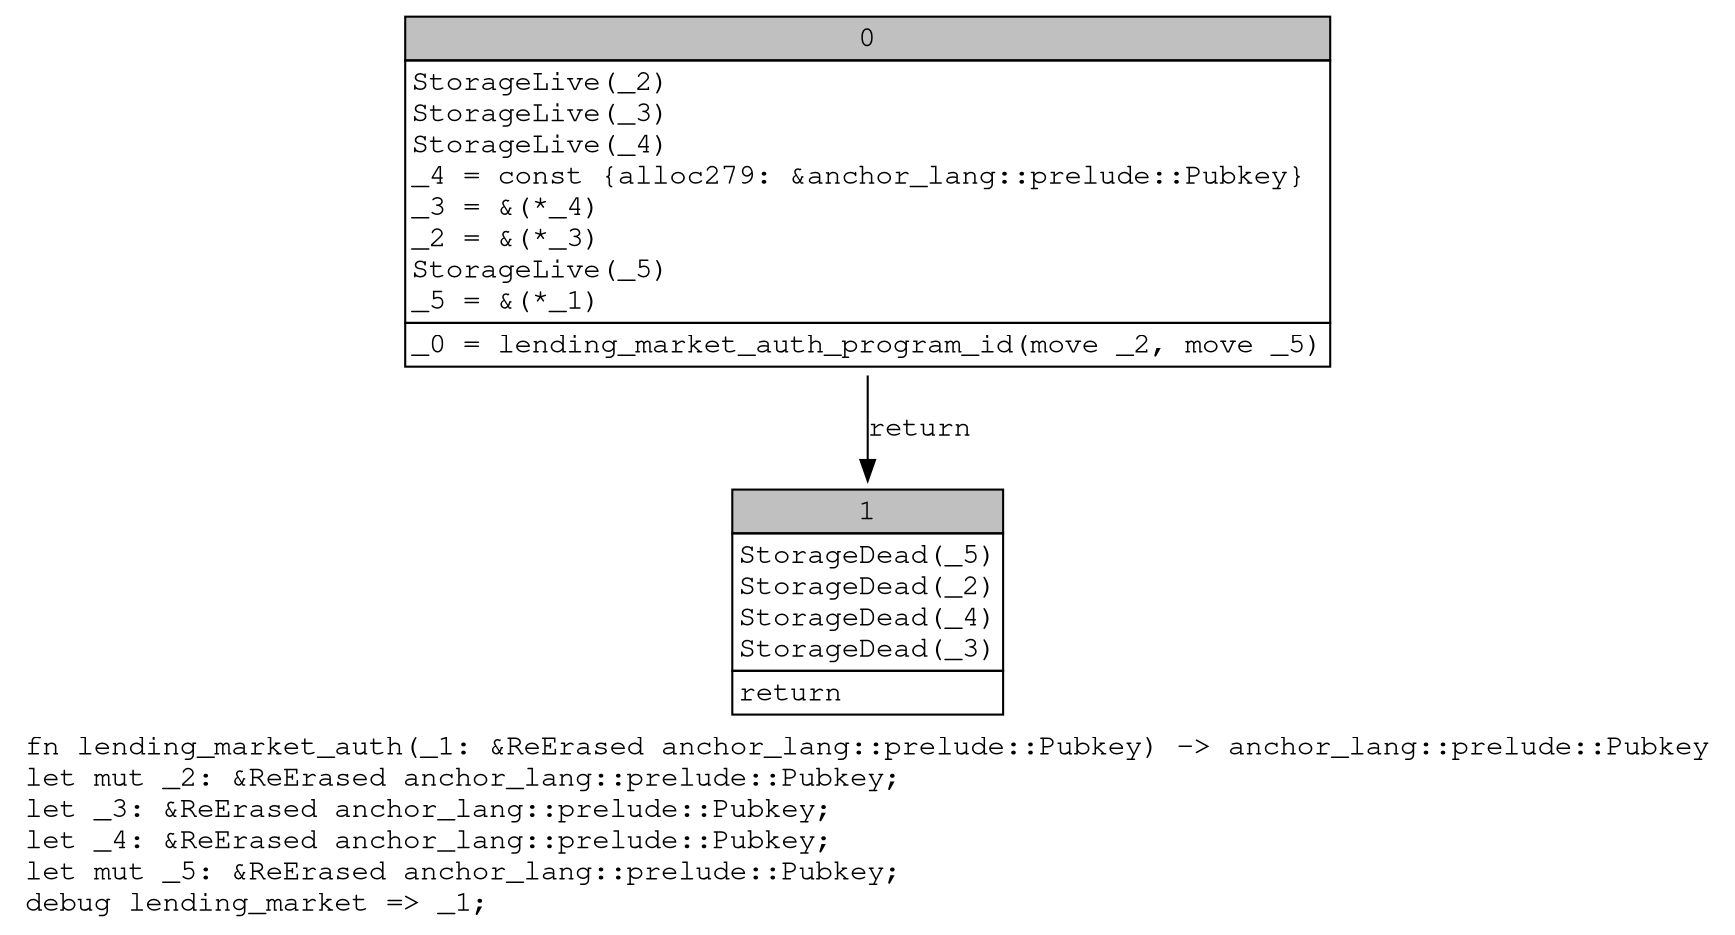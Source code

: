 digraph Mir_0_2765 {
    graph [fontname="Courier, monospace"];
    node [fontname="Courier, monospace"];
    edge [fontname="Courier, monospace"];
    label=<fn lending_market_auth(_1: &amp;ReErased anchor_lang::prelude::Pubkey) -&gt; anchor_lang::prelude::Pubkey<br align="left"/>let mut _2: &amp;ReErased anchor_lang::prelude::Pubkey;<br align="left"/>let _3: &amp;ReErased anchor_lang::prelude::Pubkey;<br align="left"/>let _4: &amp;ReErased anchor_lang::prelude::Pubkey;<br align="left"/>let mut _5: &amp;ReErased anchor_lang::prelude::Pubkey;<br align="left"/>debug lending_market =&gt; _1;<br align="left"/>>;
    bb0__0_2765 [shape="none", label=<<table border="0" cellborder="1" cellspacing="0"><tr><td bgcolor="gray" align="center" colspan="1">0</td></tr><tr><td align="left" balign="left">StorageLive(_2)<br/>StorageLive(_3)<br/>StorageLive(_4)<br/>_4 = const {alloc279: &amp;anchor_lang::prelude::Pubkey}<br/>_3 = &amp;(*_4)<br/>_2 = &amp;(*_3)<br/>StorageLive(_5)<br/>_5 = &amp;(*_1)<br/></td></tr><tr><td align="left">_0 = lending_market_auth_program_id(move _2, move _5)</td></tr></table>>];
    bb1__0_2765 [shape="none", label=<<table border="0" cellborder="1" cellspacing="0"><tr><td bgcolor="gray" align="center" colspan="1">1</td></tr><tr><td align="left" balign="left">StorageDead(_5)<br/>StorageDead(_2)<br/>StorageDead(_4)<br/>StorageDead(_3)<br/></td></tr><tr><td align="left">return</td></tr></table>>];
    bb0__0_2765 -> bb1__0_2765 [label="return"];
}

